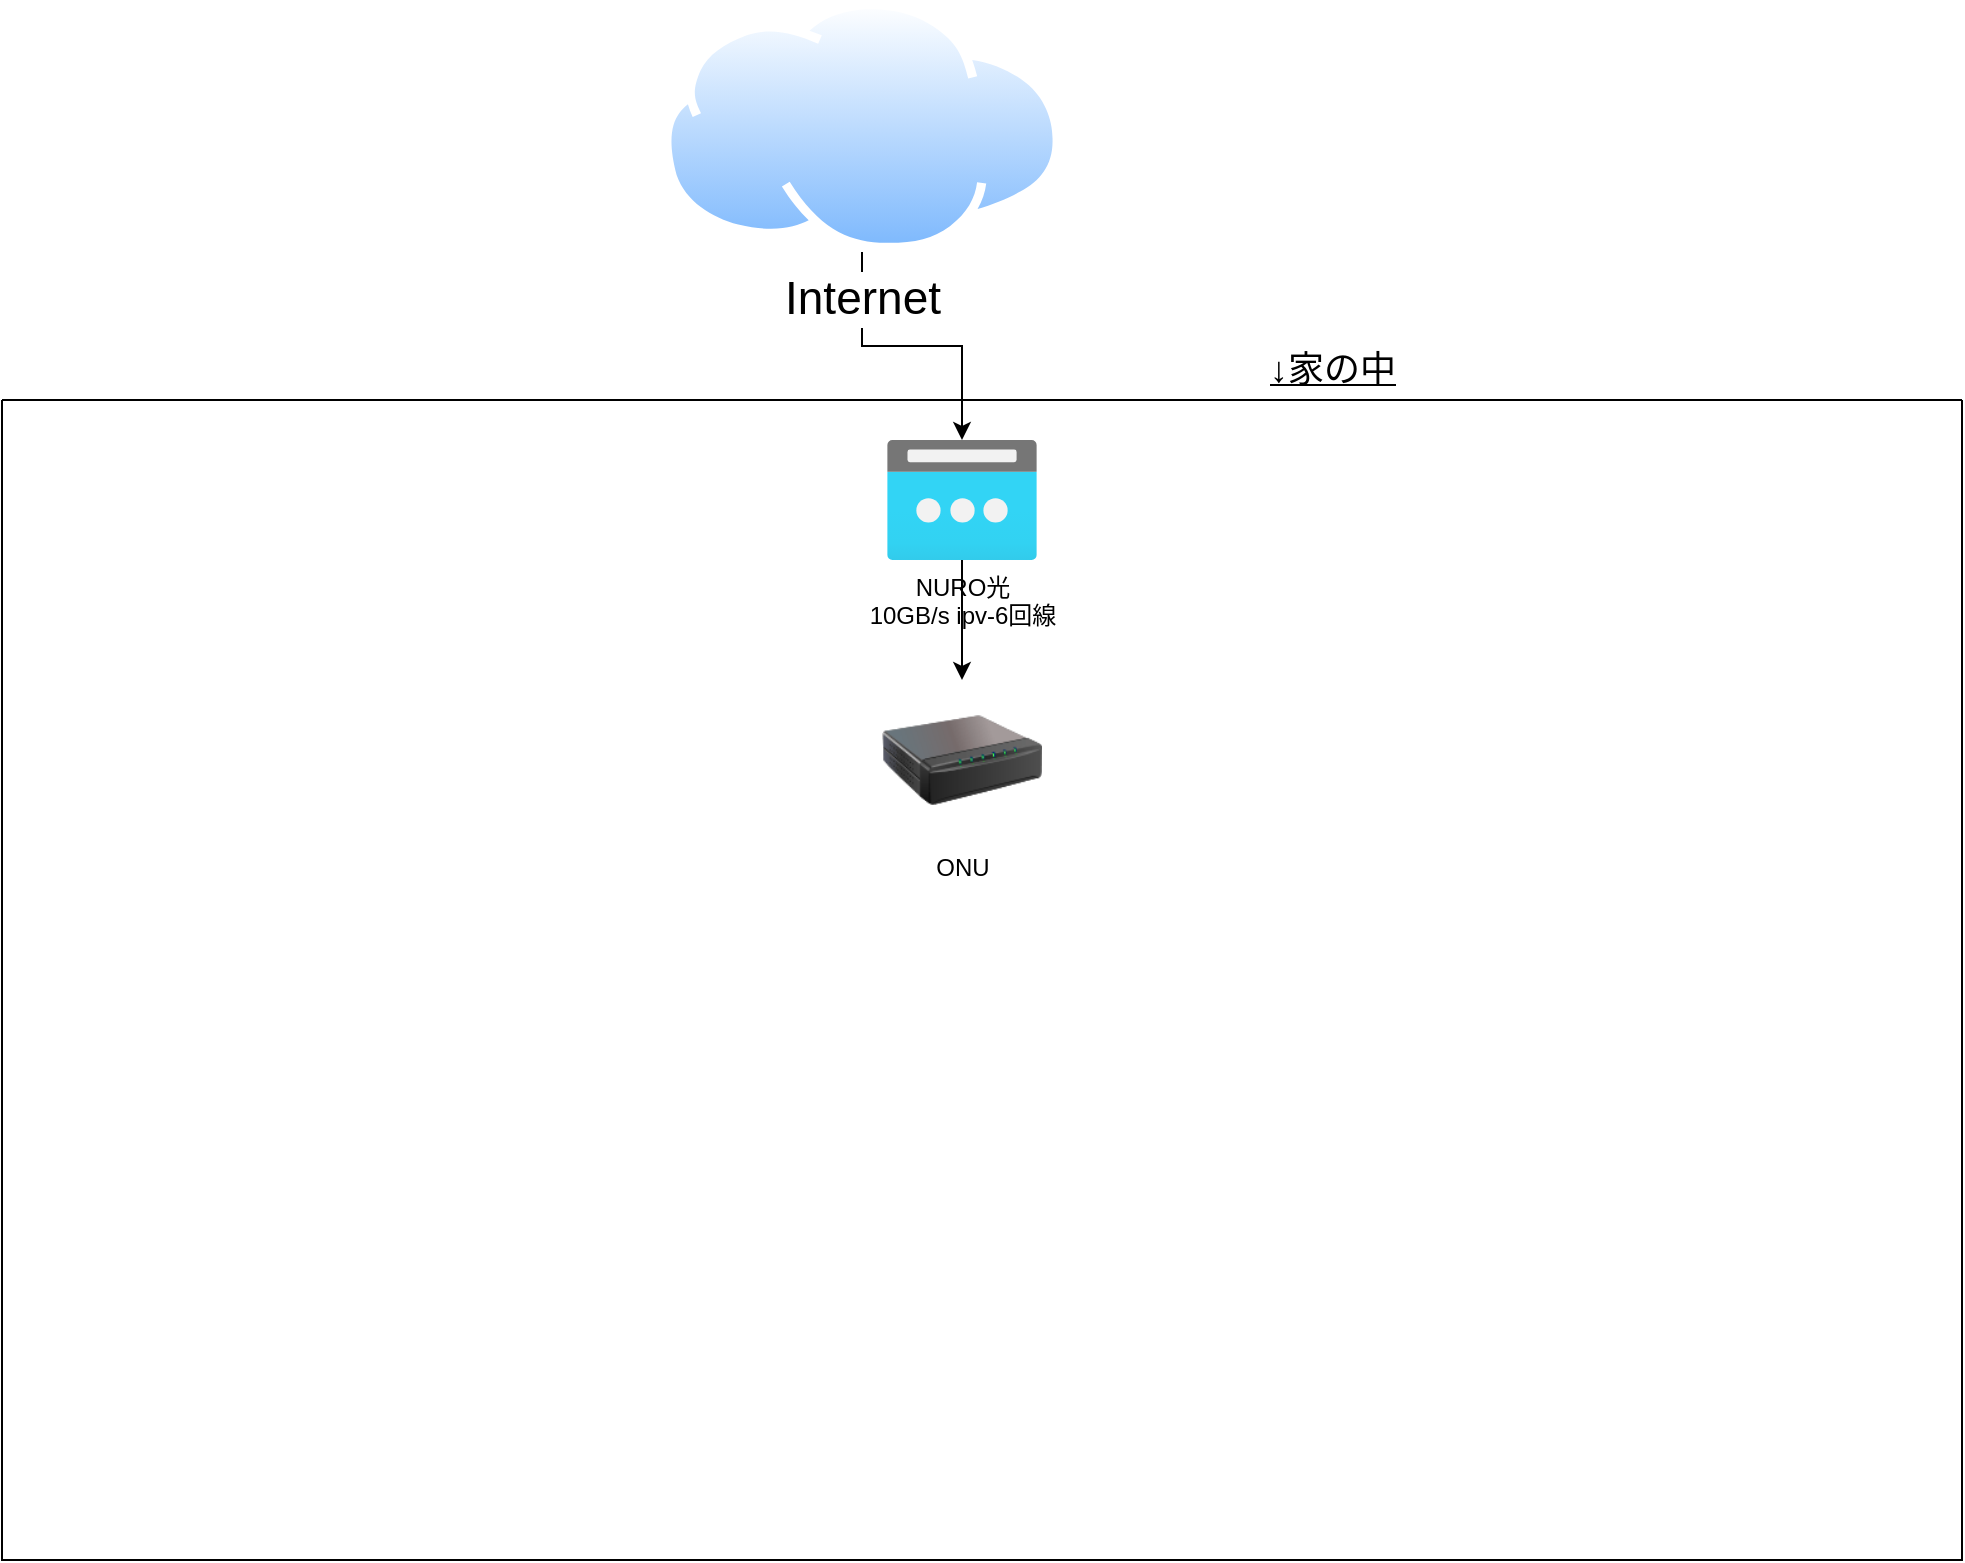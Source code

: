 <mxfile version="24.0.7" type="github">
  <diagram name="ページ1" id="1Rx43zWndM3VY3Knliac">
    <mxGraphModel dx="1285" dy="908" grid="1" gridSize="10" guides="1" tooltips="1" connect="1" arrows="1" fold="1" page="1" pageScale="1" pageWidth="1169" pageHeight="827" math="0" shadow="0">
      <root>
        <mxCell id="0" />
        <mxCell id="1" parent="0" />
        <mxCell id="YmINVI_QEcc8TJMIzi_s-3" value="" style="edgeStyle=orthogonalEdgeStyle;rounded=0;orthogonalLoop=1;jettySize=auto;html=1;" parent="1" source="YmINVI_QEcc8TJMIzi_s-1" target="YmINVI_QEcc8TJMIzi_s-2" edge="1">
          <mxGeometry relative="1" as="geometry" />
        </mxCell>
        <mxCell id="YmINVI_QEcc8TJMIzi_s-1" value="&lt;font style=&quot;font-size: 23px;&quot;&gt;Internet&lt;/font&gt;" style="image;aspect=fixed;perimeter=ellipsePerimeter;html=1;align=center;shadow=0;dashed=0;spacingTop=3;image=img/lib/active_directory/internet_cloud.svg;" parent="1" vertex="1">
          <mxGeometry x="370" width="200" height="126" as="geometry" />
        </mxCell>
        <mxCell id="nF2pC8ulJAnSu2z9cwIP-1" value="&#xa;" style="swimlane;startSize=0;" vertex="1" parent="1">
          <mxGeometry x="40" y="200" width="980" height="580" as="geometry">
            <mxRectangle x="40" y="200" width="40" height="30" as="alternateBounds" />
          </mxGeometry>
        </mxCell>
        <mxCell id="YmINVI_QEcc8TJMIzi_s-2" value="NURO光&lt;br&gt;10GB/s ipv-6回線" style="image;aspect=fixed;html=1;points=[];align=center;fontSize=12;image=img/lib/azure2/networking/Public_IP_Addresses.svg;" parent="nF2pC8ulJAnSu2z9cwIP-1" vertex="1">
          <mxGeometry x="442.5" y="20" width="75" height="60" as="geometry" />
        </mxCell>
        <mxCell id="nF2pC8ulJAnSu2z9cwIP-3" value="ONU" style="image;html=1;image=img/lib/clip_art/networking/Print_Server_128x128.png" vertex="1" parent="nF2pC8ulJAnSu2z9cwIP-1">
          <mxGeometry x="440" y="140" width="80" height="80" as="geometry" />
        </mxCell>
        <mxCell id="nF2pC8ulJAnSu2z9cwIP-4" value="" style="edgeStyle=orthogonalEdgeStyle;rounded=0;orthogonalLoop=1;jettySize=auto;html=1;" edge="1" parent="nF2pC8ulJAnSu2z9cwIP-1" source="YmINVI_QEcc8TJMIzi_s-2" target="nF2pC8ulJAnSu2z9cwIP-3">
          <mxGeometry relative="1" as="geometry" />
        </mxCell>
        <mxCell id="nF2pC8ulJAnSu2z9cwIP-2" value="&lt;font style=&quot;font-size: 18px;&quot;&gt;&lt;u style=&quot;&quot;&gt;↓家の中&lt;/u&gt;&lt;/font&gt;" style="text;html=1;align=center;verticalAlign=middle;resizable=0;points=[];autosize=1;strokeColor=none;fillColor=none;" vertex="1" parent="1">
          <mxGeometry x="655" y="165" width="100" height="40" as="geometry" />
        </mxCell>
      </root>
    </mxGraphModel>
  </diagram>
</mxfile>
